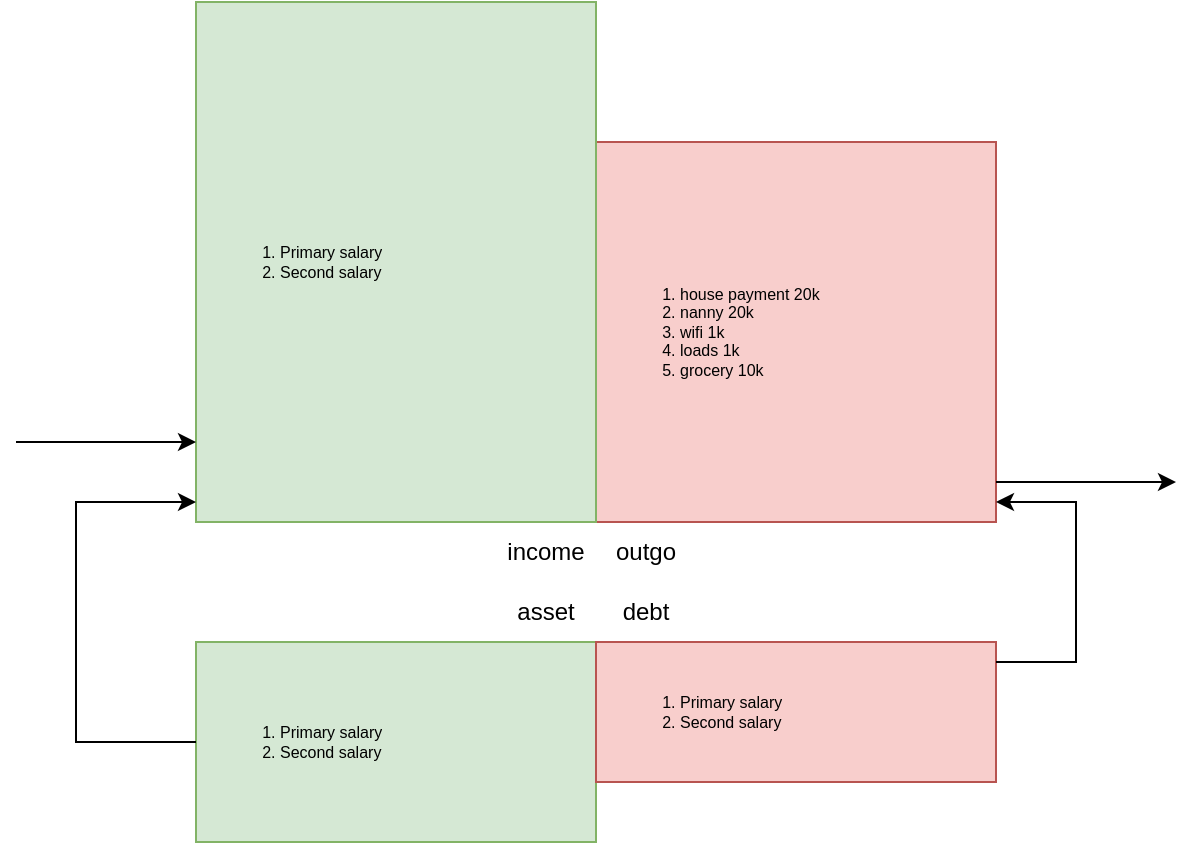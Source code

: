 <mxfile version="20.4.1" type="github">
  <diagram id="9Q3Mq4Ar4MT8F39Ejmsf" name="第 1 页">
    <mxGraphModel dx="733" dy="595" grid="1" gridSize="10" guides="1" tooltips="1" connect="1" arrows="1" fold="1" page="1" pageScale="1" pageWidth="2339" pageHeight="3300" math="0" shadow="0">
      <root>
        <mxCell id="0" />
        <mxCell id="1" style="locked=1;" parent="0" />
        <mxCell id="OQ_dTzq6LVlUhGsACV7K-2" value="" style="rounded=0;whiteSpace=wrap;html=1;fillStyle=auto;fillColor=#f8cecc;gradientDirection=radial;strokeColor=#b85450;" vertex="1" parent="1">
          <mxGeometry x="900" y="600" width="200" height="190" as="geometry" />
        </mxCell>
        <mxCell id="OQ_dTzq6LVlUhGsACV7K-3" value="income" style="text;html=1;strokeColor=none;fillColor=none;align=center;verticalAlign=middle;whiteSpace=wrap;rounded=0;fillStyle=auto;" vertex="1" parent="1">
          <mxGeometry x="850" y="790" width="50" height="30" as="geometry" />
        </mxCell>
        <mxCell id="OQ_dTzq6LVlUhGsACV7K-4" value="outgo" style="text;html=1;strokeColor=none;fillColor=none;align=center;verticalAlign=middle;whiteSpace=wrap;rounded=0;fillStyle=auto;" vertex="1" parent="1">
          <mxGeometry x="900" y="790" width="50" height="30" as="geometry" />
        </mxCell>
        <mxCell id="OQ_dTzq6LVlUhGsACV7K-5" value="" style="rounded=0;whiteSpace=wrap;html=1;fillColor=#d5e8d4;strokeColor=#82b366;fillStyle=auto;gradientDirection=radial;" vertex="1" parent="1">
          <mxGeometry x="700" y="850" width="200" height="100" as="geometry" />
        </mxCell>
        <mxCell id="OQ_dTzq6LVlUhGsACV7K-6" value="" style="rounded=0;whiteSpace=wrap;html=1;fillStyle=auto;fillColor=#f8cecc;gradientDirection=radial;strokeColor=#b85450;" vertex="1" parent="1">
          <mxGeometry x="900" y="850" width="200" height="70" as="geometry" />
        </mxCell>
        <mxCell id="OQ_dTzq6LVlUhGsACV7K-7" value="debt" style="text;html=1;strokeColor=none;fillColor=none;align=center;verticalAlign=middle;whiteSpace=wrap;rounded=0;fillStyle=auto;" vertex="1" parent="1">
          <mxGeometry x="900" y="820" width="50" height="30" as="geometry" />
        </mxCell>
        <mxCell id="OQ_dTzq6LVlUhGsACV7K-8" value="asset" style="text;html=1;strokeColor=none;fillColor=none;align=center;verticalAlign=middle;whiteSpace=wrap;rounded=0;fillStyle=auto;" vertex="1" parent="1">
          <mxGeometry x="850" y="820" width="50" height="30" as="geometry" />
        </mxCell>
        <mxCell id="OQ_dTzq6LVlUhGsACV7K-14" value="" style="endArrow=classic;html=1;rounded=0;entryX=0;entryY=0.4;entryDx=0;entryDy=0;entryPerimeter=0;" edge="1" parent="1">
          <mxGeometry width="50" height="50" relative="1" as="geometry">
            <mxPoint x="1100" y="770" as="sourcePoint" />
            <mxPoint x="1190" y="770" as="targetPoint" />
            <Array as="points">
              <mxPoint x="1130" y="770" />
            </Array>
          </mxGeometry>
        </mxCell>
        <mxCell id="OQ_dTzq6LVlUhGsACV7K-16" value="" style="endArrow=classic;html=1;rounded=0;" edge="1" parent="1">
          <mxGeometry width="50" height="50" relative="1" as="geometry">
            <mxPoint x="1100" y="860" as="sourcePoint" />
            <mxPoint x="1100" y="780" as="targetPoint" />
            <Array as="points">
              <mxPoint x="1140" y="860" />
              <mxPoint x="1140" y="780" />
            </Array>
          </mxGeometry>
        </mxCell>
        <mxCell id="OQ_dTzq6LVlUhGsACV7K-1" value="" style="rounded=0;whiteSpace=wrap;html=1;fillColor=#d5e8d4;strokeColor=#82b366;fillStyle=auto;gradientDirection=radial;" vertex="1" parent="1">
          <mxGeometry x="700" y="530" width="200" height="260" as="geometry" />
        </mxCell>
        <mxCell id="OQ_dTzq6LVlUhGsACV7K-21" value="" style="endArrow=classic;html=1;rounded=0;entryX=0;entryY=0.4;entryDx=0;entryDy=0;entryPerimeter=0;" edge="1" parent="1">
          <mxGeometry width="50" height="50" relative="1" as="geometry">
            <mxPoint x="610" y="750" as="sourcePoint" />
            <mxPoint x="700" y="750" as="targetPoint" />
            <Array as="points">
              <mxPoint x="640" y="750" />
              <mxPoint x="620" y="750" />
            </Array>
          </mxGeometry>
        </mxCell>
        <mxCell id="OQ_dTzq6LVlUhGsACV7K-22" value="" style="endArrow=classic;html=1;rounded=0;entryX=0;entryY=0.4;entryDx=0;entryDy=0;entryPerimeter=0;" edge="1" parent="1">
          <mxGeometry width="50" height="50" relative="1" as="geometry">
            <mxPoint x="700" y="900" as="sourcePoint" />
            <mxPoint x="700" y="780" as="targetPoint" />
            <Array as="points">
              <mxPoint x="640" y="900" />
              <mxPoint x="640" y="870" />
              <mxPoint x="640" y="780" />
            </Array>
          </mxGeometry>
        </mxCell>
        <mxCell id="OQ_dTzq6LVlUhGsACV7K-9" value="数据" style="" parent="0" />
        <mxCell id="OQ_dTzq6LVlUhGsACV7K-24" value="&lt;ol&gt;&lt;li&gt;Primary salary&lt;/li&gt;&lt;li&gt;Second salary&lt;/li&gt;&lt;/ol&gt;" style="text;strokeColor=none;fillColor=none;html=1;whiteSpace=wrap;verticalAlign=middle;overflow=hidden;fillStyle=auto;fontSize=8;" vertex="1" parent="OQ_dTzq6LVlUhGsACV7K-9">
          <mxGeometry x="700" y="530" width="200" height="260" as="geometry" />
        </mxCell>
        <mxCell id="OQ_dTzq6LVlUhGsACV7K-25" value="&lt;ol&gt;&lt;li&gt;house payment 20k&lt;/li&gt;&lt;li&gt;nanny 20k&lt;/li&gt;&lt;li&gt;wifi 1k&lt;/li&gt;&lt;li&gt;loads 1k&lt;/li&gt;&lt;li&gt;grocery 10k&lt;/li&gt;&lt;/ol&gt;" style="text;strokeColor=none;fillColor=none;html=1;whiteSpace=wrap;verticalAlign=middle;overflow=hidden;fillStyle=auto;fontSize=8;" vertex="1" parent="OQ_dTzq6LVlUhGsACV7K-9">
          <mxGeometry x="900" y="600" width="200" height="190" as="geometry" />
        </mxCell>
        <mxCell id="OQ_dTzq6LVlUhGsACV7K-26" value="&lt;ol&gt;&lt;li&gt;Primary salary&lt;/li&gt;&lt;li&gt;Second salary&lt;/li&gt;&lt;/ol&gt;" style="text;strokeColor=none;fillColor=none;html=1;whiteSpace=wrap;verticalAlign=middle;overflow=hidden;fillStyle=auto;fontSize=8;" vertex="1" parent="OQ_dTzq6LVlUhGsACV7K-9">
          <mxGeometry x="900" y="850" width="200" height="70" as="geometry" />
        </mxCell>
        <mxCell id="OQ_dTzq6LVlUhGsACV7K-27" value="&lt;ol&gt;&lt;li&gt;Primary salary&lt;/li&gt;&lt;li&gt;Second salary&lt;/li&gt;&lt;/ol&gt;" style="text;strokeColor=none;fillColor=none;html=1;whiteSpace=wrap;verticalAlign=middle;overflow=hidden;fillStyle=auto;fontSize=8;" vertex="1" parent="OQ_dTzq6LVlUhGsACV7K-9">
          <mxGeometry x="700" y="850" width="200" height="100" as="geometry" />
        </mxCell>
      </root>
    </mxGraphModel>
  </diagram>
</mxfile>
